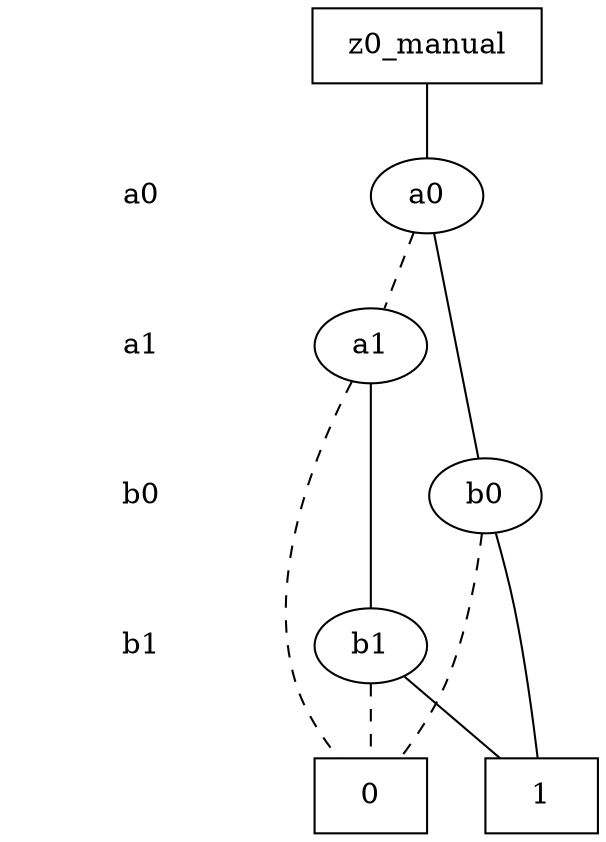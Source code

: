 digraph "ZDD" {
size = "7.5,10"
center = true;
edge [dir = none];
{ node [shape = plaintext];
  edge [style = invis];
  "CONST NODES" [style = invis];
" a0 " -> " a1 " -> " b0 " -> " b1 " -> "CONST NODES"; 
}
{ rank = same; node [shape = box]; edge [style = invis];
"  z0_manual  "; }
{ rank = same; " a0 ";
"a0";
}
{ rank = same; " a1 ";
"a1";
}
{ rank = same; " b0 ";
"b0";
}
{ rank = same; " b1 ";
"b1";
}
{ rank = same; "CONST NODES";
{ node [shape = box]; "0x1fd";
"0x1fc";
}
}
"  z0_manual  " -> "a0" [style = solid];
"a0" -> "b0";
"a0" -> "a1" [style = dashed];
"a1" -> "b1";
"a1" -> "0x1fd" [style = dashed];
"b0" -> "0x1fc";
"b0" -> "0x1fd" [style = dashed];
"b1" -> "0x1fc";
"b1" -> "0x1fd" [style = dashed];
"0x1fd" [label = "0"];
"0x1fc" [label = "1"];
}

